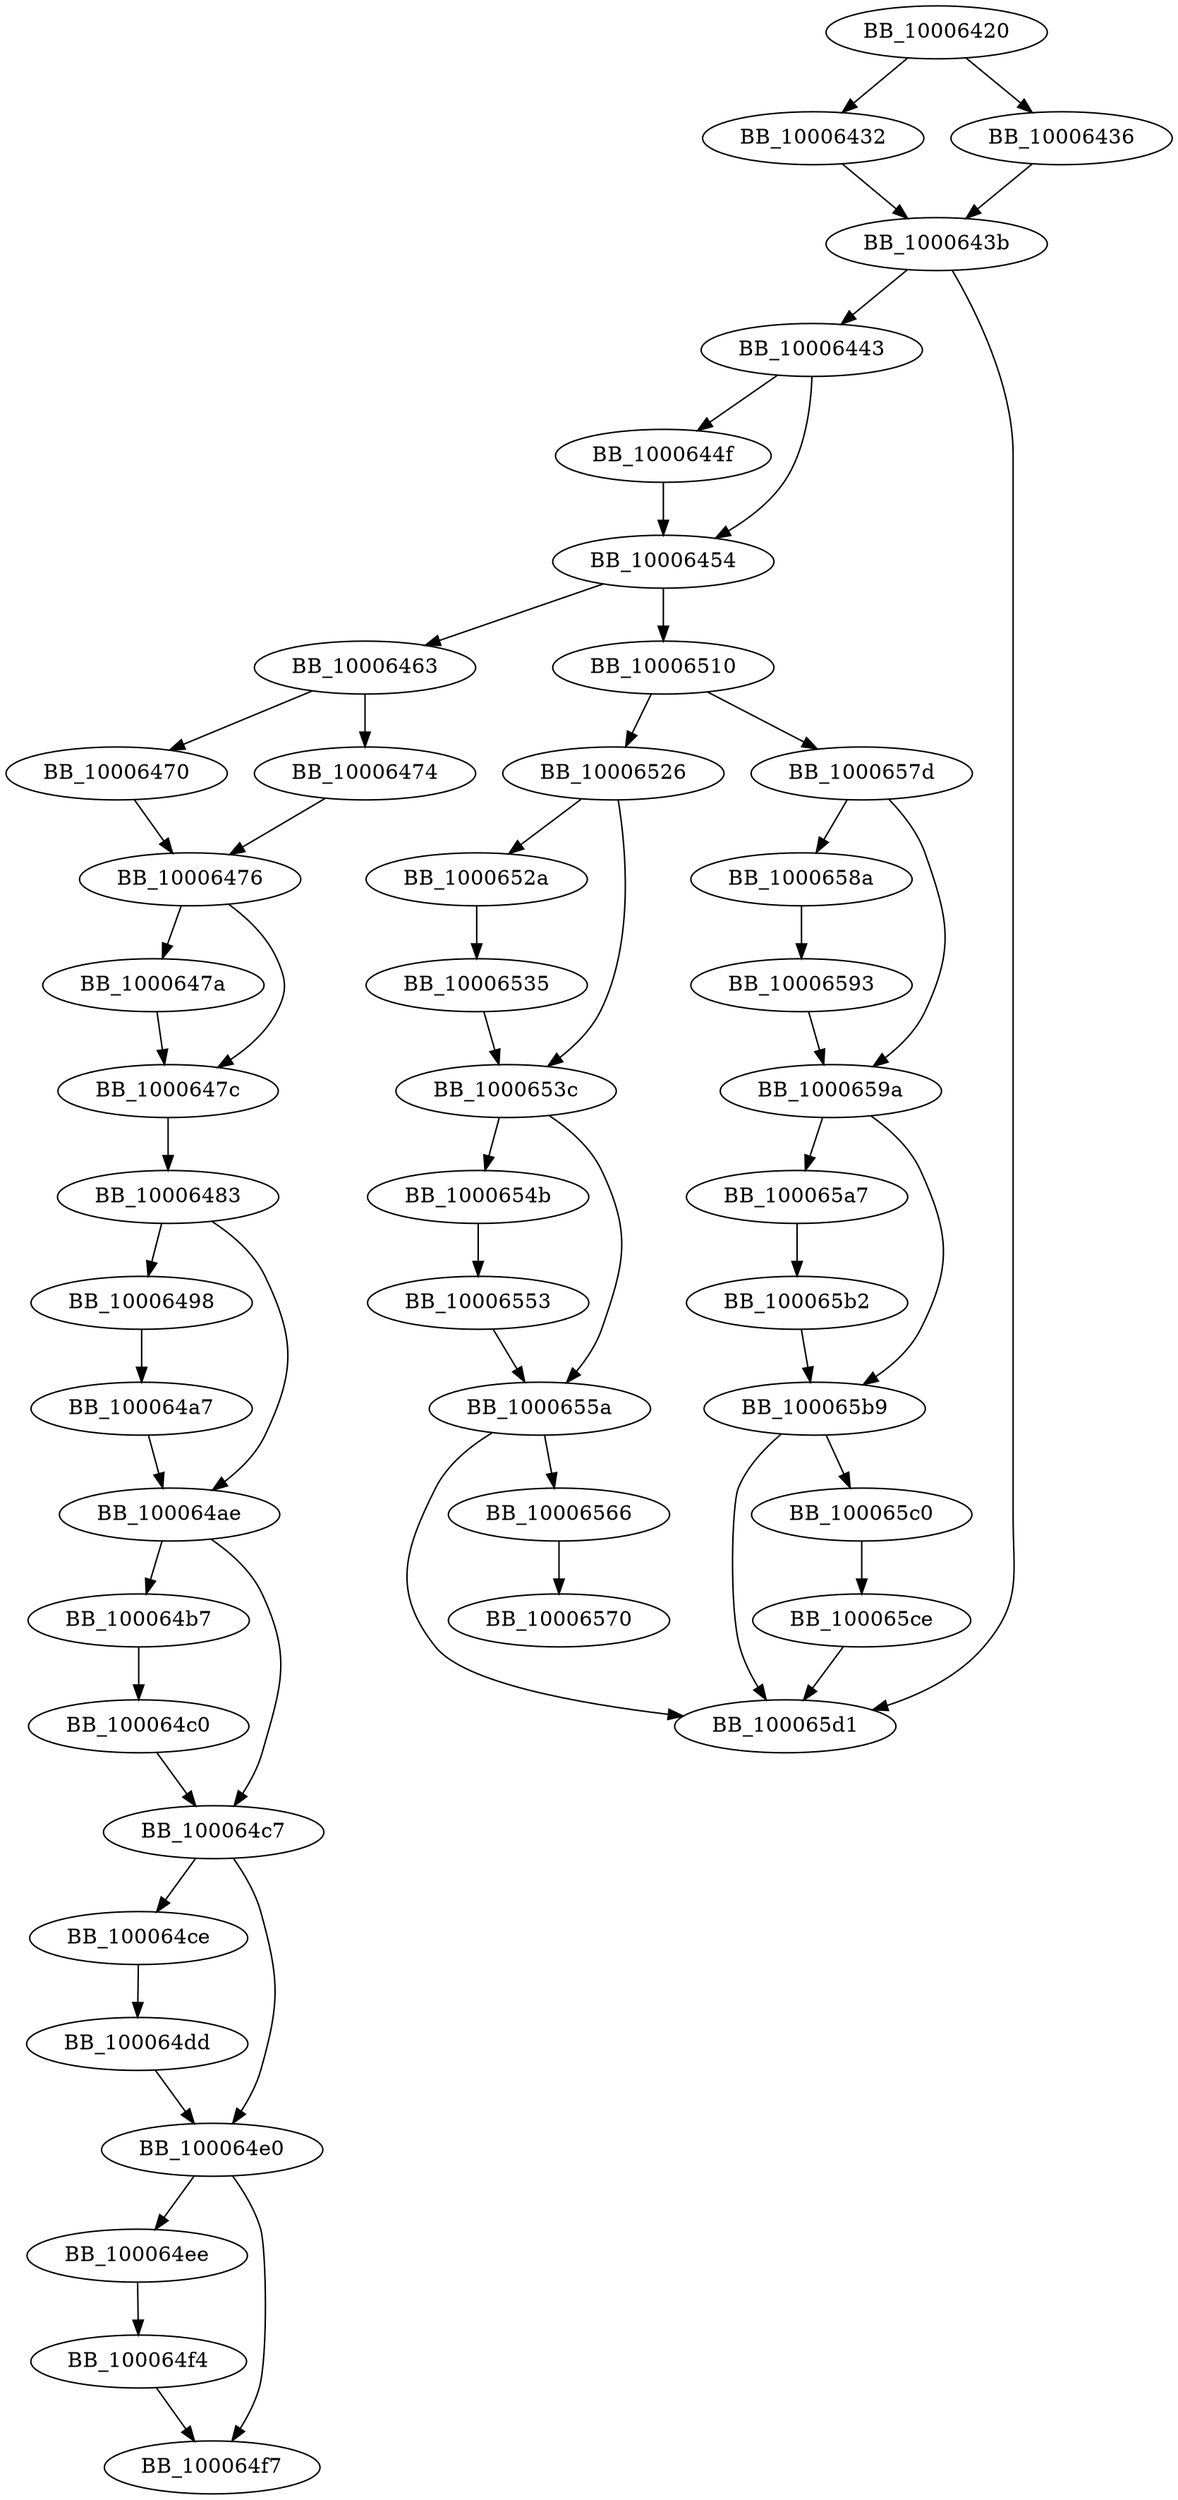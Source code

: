 DiGraph sub_10006420{
BB_10006420->BB_10006432
BB_10006420->BB_10006436
BB_10006432->BB_1000643b
BB_10006436->BB_1000643b
BB_1000643b->BB_10006443
BB_1000643b->BB_100065d1
BB_10006443->BB_1000644f
BB_10006443->BB_10006454
BB_1000644f->BB_10006454
BB_10006454->BB_10006463
BB_10006454->BB_10006510
BB_10006463->BB_10006470
BB_10006463->BB_10006474
BB_10006470->BB_10006476
BB_10006474->BB_10006476
BB_10006476->BB_1000647a
BB_10006476->BB_1000647c
BB_1000647a->BB_1000647c
BB_1000647c->BB_10006483
BB_10006483->BB_10006498
BB_10006483->BB_100064ae
BB_10006498->BB_100064a7
BB_100064a7->BB_100064ae
BB_100064ae->BB_100064b7
BB_100064ae->BB_100064c7
BB_100064b7->BB_100064c0
BB_100064c0->BB_100064c7
BB_100064c7->BB_100064ce
BB_100064c7->BB_100064e0
BB_100064ce->BB_100064dd
BB_100064dd->BB_100064e0
BB_100064e0->BB_100064ee
BB_100064e0->BB_100064f7
BB_100064ee->BB_100064f4
BB_100064f4->BB_100064f7
BB_10006510->BB_10006526
BB_10006510->BB_1000657d
BB_10006526->BB_1000652a
BB_10006526->BB_1000653c
BB_1000652a->BB_10006535
BB_10006535->BB_1000653c
BB_1000653c->BB_1000654b
BB_1000653c->BB_1000655a
BB_1000654b->BB_10006553
BB_10006553->BB_1000655a
BB_1000655a->BB_10006566
BB_1000655a->BB_100065d1
BB_10006566->BB_10006570
BB_1000657d->BB_1000658a
BB_1000657d->BB_1000659a
BB_1000658a->BB_10006593
BB_10006593->BB_1000659a
BB_1000659a->BB_100065a7
BB_1000659a->BB_100065b9
BB_100065a7->BB_100065b2
BB_100065b2->BB_100065b9
BB_100065b9->BB_100065c0
BB_100065b9->BB_100065d1
BB_100065c0->BB_100065ce
BB_100065ce->BB_100065d1
}
